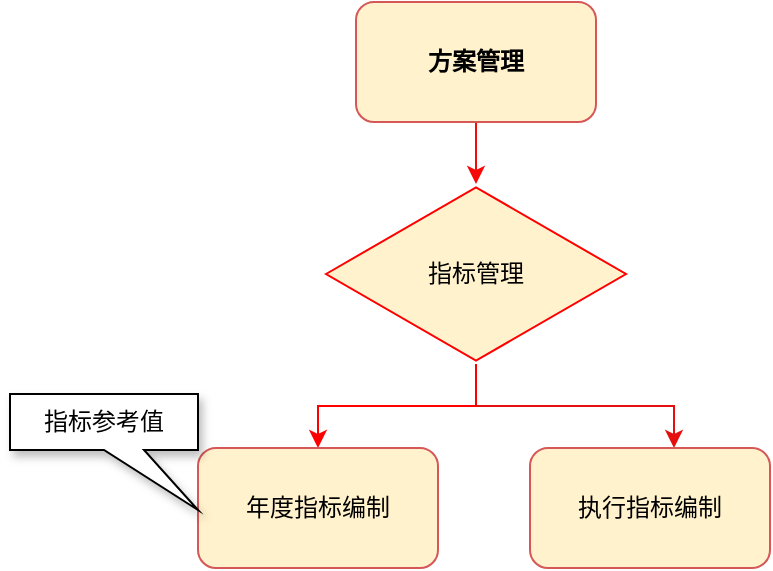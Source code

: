 <mxfile version="28.1.2">
  <diagram name="第 1 页" id="uxVhiXiy4YMAhK3iKIYt">
    <mxGraphModel dx="946" dy="541" grid="0" gridSize="10" guides="1" tooltips="1" connect="1" arrows="1" fold="1" page="1" pageScale="1" pageWidth="1654" pageHeight="1169" math="0" shadow="0">
      <root>
        <mxCell id="0" />
        <mxCell id="1" parent="0" />
        <mxCell id="FnIHT5pYeZ_xfr5wdZOx-16" value="" style="edgeStyle=orthogonalEdgeStyle;rounded=0;orthogonalLoop=1;jettySize=auto;html=1;strokeColor=light-dark(#f60909, #ededed);" edge="1" parent="1" source="FnIHT5pYeZ_xfr5wdZOx-2" target="FnIHT5pYeZ_xfr5wdZOx-14">
          <mxGeometry relative="1" as="geometry" />
        </mxCell>
        <mxCell id="FnIHT5pYeZ_xfr5wdZOx-2" value="方案管理" style="whiteSpace=wrap;html=1;fillColor=#fff2cc;strokeColor=light-dark(#d65757, #6d5100);rounded=1;fontStyle=1;" vertex="1" parent="1">
          <mxGeometry x="386" y="58" width="120" height="60" as="geometry" />
        </mxCell>
        <mxCell id="FnIHT5pYeZ_xfr5wdZOx-20" style="edgeStyle=orthogonalEdgeStyle;rounded=0;orthogonalLoop=1;jettySize=auto;html=1;strokeColor=light-dark(#e60f0f, #ededed);" edge="1" parent="1" source="FnIHT5pYeZ_xfr5wdZOx-14" target="FnIHT5pYeZ_xfr5wdZOx-19">
          <mxGeometry relative="1" as="geometry">
            <mxPoint x="465" y="295" as="targetPoint" />
            <Array as="points">
              <mxPoint x="446" y="260" />
              <mxPoint x="545" y="260" />
            </Array>
          </mxGeometry>
        </mxCell>
        <mxCell id="FnIHT5pYeZ_xfr5wdZOx-21" style="edgeStyle=orthogonalEdgeStyle;rounded=0;orthogonalLoop=1;jettySize=auto;html=1;strokeColor=#FF0000;" edge="1" parent="1" source="FnIHT5pYeZ_xfr5wdZOx-14" target="FnIHT5pYeZ_xfr5wdZOx-18">
          <mxGeometry relative="1" as="geometry" />
        </mxCell>
        <mxCell id="FnIHT5pYeZ_xfr5wdZOx-14" value="指标管理" style="html=1;whiteSpace=wrap;aspect=fixed;shape=isoRectangle;fillColor=#fff2cc;strokeColor=#FF0000;" vertex="1" parent="1">
          <mxGeometry x="371" y="149" width="150" height="90" as="geometry" />
        </mxCell>
        <mxCell id="FnIHT5pYeZ_xfr5wdZOx-18" value="年度指标编制" style="rounded=1;whiteSpace=wrap;html=1;fillColor=#fff2cc;strokeColor=light-dark(#d65757, #6d5100);" vertex="1" parent="1">
          <mxGeometry x="307" y="281" width="120" height="60" as="geometry" />
        </mxCell>
        <mxCell id="FnIHT5pYeZ_xfr5wdZOx-19" value="执行指标编制" style="rounded=1;whiteSpace=wrap;html=1;fillColor=#fff2cc;strokeColor=light-dark(#d65757, #6d5100);" vertex="1" parent="1">
          <mxGeometry x="473" y="281" width="120" height="60" as="geometry" />
        </mxCell>
        <mxCell id="FnIHT5pYeZ_xfr5wdZOx-22" value="指标参考值" style="shape=callout;whiteSpace=wrap;html=1;perimeter=calloutPerimeter;position2=1;shadow=1;" vertex="1" parent="1">
          <mxGeometry x="213" y="254" width="94" height="58" as="geometry" />
        </mxCell>
      </root>
    </mxGraphModel>
  </diagram>
</mxfile>
